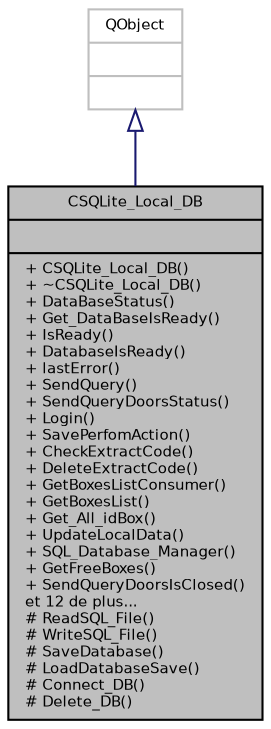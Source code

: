 digraph "CSQLite_Local_DB"
{
 // INTERACTIVE_SVG=YES
  bgcolor="transparent";
  edge [fontname="Helvetica",fontsize="7",labelfontname="Helvetica",labelfontsize="7"];
  node [fontname="Helvetica",fontsize="7",shape=record];
  Node1 [label="{CSQLite_Local_DB\n||+ CSQLite_Local_DB()\l+ ~CSQLite_Local_DB()\l+ DataBaseStatus()\l+ Get_DataBaseIsReady()\l+ IsReady()\l+ DatabaseIsReady()\l+ lastError()\l+ SendQuery()\l+ SendQueryDoorsStatus()\l+ Login()\l+ SavePerfomAction()\l+ CheckExtractCode()\l+ DeleteExtractCode()\l+ GetBoxesListConsumer()\l+ GetBoxesList()\l+ Get_All_idBox()\l+ UpdateLocalData()\l+ SQL_Database_Manager()\l+ GetFreeBoxes()\l+ SendQueryDoorsIsClosed()\let 12 de plus...\l# ReadSQL_File()\l# WriteSQL_File()\l# SaveDatabase()\l# LoadDatabaseSave()\l# Connect_DB()\l# Delete_DB()\l}",height=0.2,width=0.4,color="black", fillcolor="grey75", style="filled", fontcolor="black"];
  Node2 -> Node1 [dir="back",color="midnightblue",fontsize="7",style="solid",arrowtail="onormal",fontname="Helvetica"];
  Node2 [label="{QObject\n||}",height=0.2,width=0.4,color="grey75"];
}

